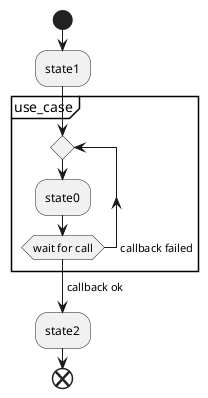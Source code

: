 {
  "sha1": "swzuvl2oxiucw5vipid05a0q1fedms0",
  "insertion": {
    "when": "2024-06-04T17:28:45.569Z",
    "user": "plantuml@gmail.com"
  }
}
@startuml
start
:state1;
partition use_case {
repeat
:state0;
repeat while(wait for call) -> callback failed
->callback ok;
}
:state2;
end
@enduml
